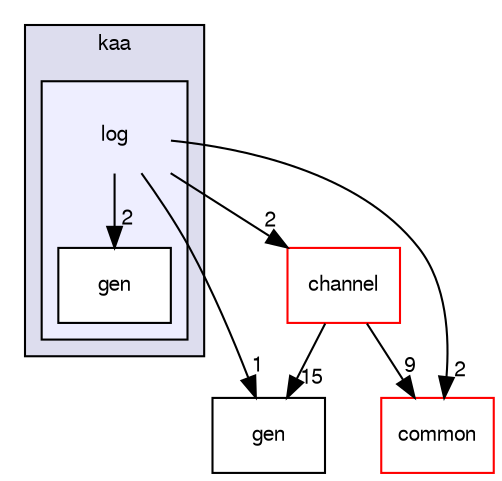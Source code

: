 digraph "/var/lib/jenkins/workspace/kaa_public/client/client-multi/client-cpp/kaa/log" {
  bgcolor=transparent;
  compound=true
  node [ fontsize="10", fontname="FreeSans"];
  edge [ labelfontsize="10", labelfontname="FreeSans"];
  subgraph clusterdir_1ac78b1500c3fd9a977bacb448b54d1a {
    graph [ bgcolor="#ddddee", pencolor="black", label="kaa" fontname="FreeSans", fontsize="10", URL="dir_1ac78b1500c3fd9a977bacb448b54d1a.html"]
  subgraph clusterdir_03ce69ee6d65a18444289c182d552eb3 {
    graph [ bgcolor="#eeeeff", pencolor="black", label="" URL="dir_03ce69ee6d65a18444289c182d552eb3.html"];
    dir_03ce69ee6d65a18444289c182d552eb3 [shape=plaintext label="log"];
    dir_c1af1bd187b690e102aa648a809278cc [shape=box label="gen" color="black" fillcolor="white" style="filled" URL="dir_c1af1bd187b690e102aa648a809278cc.html"];
  }
  }
  dir_80ec5060bc6d7f417824a467cc449eef [shape=box label="gen" URL="dir_80ec5060bc6d7f417824a467cc449eef.html"];
  dir_f09aedf21136cf3760d7f5c15a2e0d3d [shape=box label="common" color="red" URL="dir_f09aedf21136cf3760d7f5c15a2e0d3d.html"];
  dir_cc7a0b3e40e6d5784f28ccb8570c48e4 [shape=box label="channel" color="red" URL="dir_cc7a0b3e40e6d5784f28ccb8570c48e4.html"];
  dir_03ce69ee6d65a18444289c182d552eb3->dir_80ec5060bc6d7f417824a467cc449eef [headlabel="1", labeldistance=1.5 headhref="dir_000061_000057.html"];
  dir_03ce69ee6d65a18444289c182d552eb3->dir_c1af1bd187b690e102aa648a809278cc [headlabel="2", labeldistance=1.5 headhref="dir_000061_000062.html"];
  dir_03ce69ee6d65a18444289c182d552eb3->dir_f09aedf21136cf3760d7f5c15a2e0d3d [headlabel="2", labeldistance=1.5 headhref="dir_000061_000046.html"];
  dir_03ce69ee6d65a18444289c182d552eb3->dir_cc7a0b3e40e6d5784f28ccb8570c48e4 [headlabel="2", labeldistance=1.5 headhref="dir_000061_000042.html"];
  dir_cc7a0b3e40e6d5784f28ccb8570c48e4->dir_80ec5060bc6d7f417824a467cc449eef [headlabel="15", labeldistance=1.5 headhref="dir_000042_000057.html"];
  dir_cc7a0b3e40e6d5784f28ccb8570c48e4->dir_f09aedf21136cf3760d7f5c15a2e0d3d [headlabel="9", labeldistance=1.5 headhref="dir_000042_000046.html"];
}

